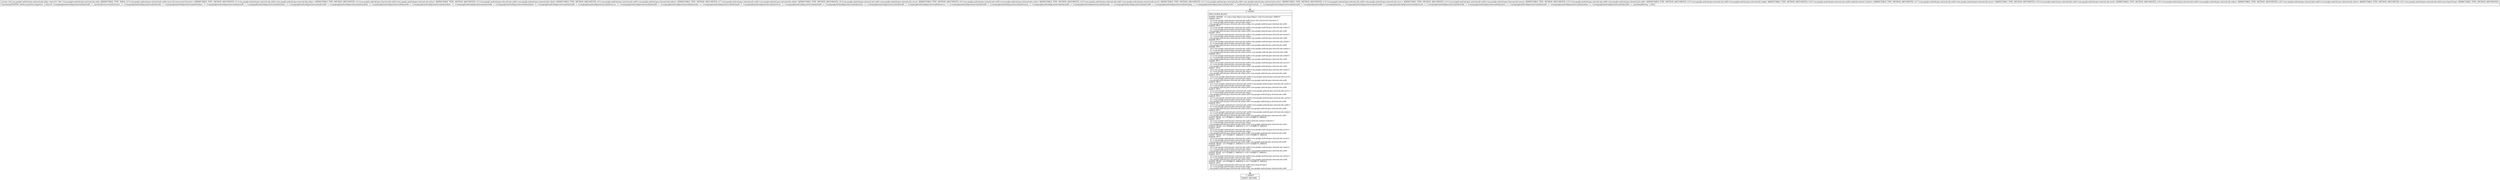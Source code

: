 digraph "CFG forcom.google.android.gms.internal.ads.zzbyr.\<init\>(Lcom\/google\/android\/gms\/internal\/ads\/zzdtt;Lcom\/google\/android\/gms\/internal\/ads\/zzdtt;Lcom\/google\/android\/gms\/internal\/ads\/zzdtt;Lcom\/google\/android\/gms\/internal\/ads\/zzdtt;Lcom\/google\/android\/gms\/internal\/ads\/zzdtt;Lcom\/google\/android\/gms\/internal\/ads\/zzdtt;Lcom\/google\/android\/gms\/internal\/ads\/zzdtt;Lcom\/google\/android\/gms\/internal\/ads\/zzdtt;Lcom\/google\/android\/gms\/internal\/ads\/zzdtt;Lcom\/google\/android\/gms\/internal\/ads\/zzdtt;Lcom\/google\/android\/gms\/internal\/ads\/zzdtt;Lcom\/google\/android\/gms\/internal\/ads\/zzdtt;Lcom\/google\/android\/gms\/internal\/ads\/zzdtt;Lcom\/google\/android\/gms\/internal\/ads\/zzdtt;Lcom\/google\/android\/gms\/internal\/ads\/zzdtt;Lcom\/google\/android\/gms\/internal\/ads\/zzdtt;Lcom\/google\/android\/gms\/internal\/ads\/zzdtt;Lcom\/google\/android\/gms\/internal\/ads\/zzdtt;Lcom\/google\/android\/gms\/internal\/ads\/zzdtt;Lcom\/google\/android\/gms\/internal\/ads\/zzdtt;)V" {
Node_0 [shape=record,label="{0\:\ 0x0000|MTH_ENTER_BLOCK\l|0x0000: INVOKE  (r1 I:java.lang.Object) java.lang.Object.\<init\>():void type: DIRECT \l0x0003: IPUT  \l  (r2 I:com.google.android.gms.internal.ads.zzdtt\<java.util.concurrent.Executor\>)\l  (r1 I:com.google.android.gms.internal.ads.zzbyr)\l com.google.android.gms.internal.ads.zzbyr.zzfgg com.google.android.gms.internal.ads.zzdtt \l0x0005: IPUT  \l  (r3 I:com.google.android.gms.internal.ads.zzdtt\<com.google.android.gms.internal.ads.zzbys\>)\l  (r1 I:com.google.android.gms.internal.ads.zzbyr)\l com.google.android.gms.internal.ads.zzbyr.zzfnh com.google.android.gms.internal.ads.zzdtt \l0x0007: IPUT  \l  (r4 I:com.google.android.gms.internal.ads.zzdtt\<com.google.android.gms.internal.ads.zzbza\>)\l  (r1 I:com.google.android.gms.internal.ads.zzbyr)\l com.google.android.gms.internal.ads.zzbyr.zzeyk com.google.android.gms.internal.ads.zzdtt \l0x0009: IPUT  \l  (r5 I:com.google.android.gms.internal.ads.zzdtt\<com.google.android.gms.internal.ads.zzbzk\>)\l  (r1 I:com.google.android.gms.internal.ads.zzbyr)\l com.google.android.gms.internal.ads.zzbyr.zzfoa com.google.android.gms.internal.ads.zzdtt \l0x000b: IPUT  \l  (r6 I:com.google.android.gms.internal.ads.zzdtt\<com.google.android.gms.internal.ads.zzbyw\>)\l  (r1 I:com.google.android.gms.internal.ads.zzbyr)\l com.google.android.gms.internal.ads.zzbyr.zzewu com.google.android.gms.internal.ads.zzdtt \l0x000d: IPUT  \l  (r7 I:com.google.android.gms.internal.ads.zzdtt\<com.google.android.gms.internal.ads.zzbzb\>)\l  (r1 I:com.google.android.gms.internal.ads.zzbyr)\l com.google.android.gms.internal.ads.zzbyr.zzfhg com.google.android.gms.internal.ads.zzdtt \l0x000f: IPUT  \l  (r8 I:com.google.android.gms.internal.ads.zzdtt\<com.google.android.gms.internal.ads.zzcca\>)\l  (r1 I:com.google.android.gms.internal.ads.zzbyr)\l com.google.android.gms.internal.ads.zzbyr.zzfob com.google.android.gms.internal.ads.zzdtt \l0x0011: IPUT  \l  (r9 I:com.google.android.gms.internal.ads.zzdtt\<com.google.android.gms.internal.ads.zzcby\>)\l  (r1 I:com.google.android.gms.internal.ads.zzbyr)\l com.google.android.gms.internal.ads.zzbyr.zzfoc com.google.android.gms.internal.ads.zzdtt \l0x0013: IPUT  \l  (r10 I:com.google.android.gms.internal.ads.zzdtt\<com.google.android.gms.internal.ads.zzccf\>)\l  (r1 I:com.google.android.gms.internal.ads.zzbyr)\l com.google.android.gms.internal.ads.zzbyr.zzfod com.google.android.gms.internal.ads.zzdtt \l0x0015: IPUT  \l  (r11 I:com.google.android.gms.internal.ads.zzdtt\<com.google.android.gms.internal.ads.zzcbv\>)\l  (r1 I:com.google.android.gms.internal.ads.zzbyr)\l com.google.android.gms.internal.ads.zzbyr.zzfoe com.google.android.gms.internal.ads.zzdtt \l0x0017: IPUT  \l  (r12 I:com.google.android.gms.internal.ads.zzdtt\<com.google.android.gms.internal.ads.zzccc\>)\l  (r1 I:com.google.android.gms.internal.ads.zzbyr)\l com.google.android.gms.internal.ads.zzbyr.zzfof com.google.android.gms.internal.ads.zzdtt \l0x0019: IPUT  \l  (r13 I:com.google.android.gms.internal.ads.zzdtt\<com.google.android.gms.internal.ads.zzavg\>)\l  (r1 I:com.google.android.gms.internal.ads.zzbyr)\l com.google.android.gms.internal.ads.zzbyr.zzfio com.google.android.gms.internal.ads.zzdtt \l0x001b: IPUT  \l  (r14 I:com.google.android.gms.internal.ads.zzdtt\<com.google.android.gms.internal.ads.zzdh\>)\l  (r1 I:com.google.android.gms.internal.ads.zzbyr)\l com.google.android.gms.internal.ads.zzbyr.zzfni com.google.android.gms.internal.ads.zzdtt \l0x001d: IPUT  \l  (r15 I:com.google.android.gms.internal.ads.zzdtt\<com.google.android.gms.internal.ads.zzbaj\>)\l  (r1 I:com.google.android.gms.internal.ads.zzbyr)\l com.google.android.gms.internal.ads.zzbyr.zzfel com.google.android.gms.internal.ads.zzdtt \l0x001f: MOVE  (r0 I:?[OBJECT, ARRAY]) = (r16 I:?[OBJECT, ARRAY]) \l0x0021: IPUT  \l  (r0 I:com.google.android.gms.internal.ads.zzdtt\<android.content.Context\>)\l  (r1 I:com.google.android.gms.internal.ads.zzbyr)\l com.google.android.gms.internal.ads.zzbyr.zzeol com.google.android.gms.internal.ads.zzdtt \l0x0023: MOVE  (r0 I:?[OBJECT, ARRAY]) = (r17 I:?[OBJECT, ARRAY]) \l0x0025: IPUT  \l  (r0 I:com.google.android.gms.internal.ads.zzdtt\<com.google.android.gms.internal.ads.zzcxt\>)\l  (r1 I:com.google.android.gms.internal.ads.zzbyr)\l com.google.android.gms.internal.ads.zzbyr.zzffh com.google.android.gms.internal.ads.zzdtt \l0x0027: MOVE  (r0 I:?[OBJECT, ARRAY]) = (r18 I:?[OBJECT, ARRAY]) \l0x0029: IPUT  \l  (r0 I:com.google.android.gms.internal.ads.zzdtt\<com.google.android.gms.internal.ads.zzcxl\>)\l  (r1 I:com.google.android.gms.internal.ads.zzbyr)\l com.google.android.gms.internal.ads.zzbyr.zzfhi com.google.android.gms.internal.ads.zzdtt \l0x002b: MOVE  (r0 I:?[OBJECT, ARRAY]) = (r19 I:?[OBJECT, ARRAY]) \l0x002d: IPUT  \l  (r0 I:com.google.android.gms.internal.ads.zzdtt\<com.google.android.gms.internal.ads.zzbrx\>)\l  (r1 I:com.google.android.gms.internal.ads.zzbyr)\l com.google.android.gms.internal.ads.zzbyr.zzexc com.google.android.gms.internal.ads.zzdtt \l0x002f: MOVE  (r0 I:?[OBJECT, ARRAY]) = (r20 I:?[OBJECT, ARRAY]) \l0x0031: IPUT  \l  (r0 I:com.google.android.gms.internal.ads.zzdtt\<com.google.android.gms.internal.ads.zzbsn\>)\l  (r1 I:com.google.android.gms.internal.ads.zzbyr)\l com.google.android.gms.internal.ads.zzbyr.zzexy com.google.android.gms.internal.ads.zzdtt \l0x0033: MOVE  (r0 I:?[OBJECT, ARRAY]) = (r21 I:?[OBJECT, ARRAY]) \l0x0035: IPUT  \l  (r0 I:com.google.android.gms.internal.ads.zzdtt\<java.lang.String\>)\l  (r1 I:com.google.android.gms.internal.ads.zzbyr)\l com.google.android.gms.internal.ads.zzbyr.zzfhj com.google.android.gms.internal.ads.zzdtt \l}"];
Node_1 [shape=record,label="{1\:\ 0x0037|0x0037: RETURN   \l}"];
MethodNode[shape=record,label="{private void com.google.android.gms.internal.ads.zzbyr.\<init\>((r1 'this' I:com.google.android.gms.internal.ads.zzbyr A[IMMUTABLE_TYPE, THIS]), (r2 I:com.google.android.gms.internal.ads.zzdtt\<java.util.concurrent.Executor\> A[IMMUTABLE_TYPE, METHOD_ARGUMENT]), (r3 I:com.google.android.gms.internal.ads.zzdtt\<com.google.android.gms.internal.ads.zzbys\> A[IMMUTABLE_TYPE, METHOD_ARGUMENT]), (r4 I:com.google.android.gms.internal.ads.zzdtt\<com.google.android.gms.internal.ads.zzbza\> A[IMMUTABLE_TYPE, METHOD_ARGUMENT]), (r5 I:com.google.android.gms.internal.ads.zzdtt\<com.google.android.gms.internal.ads.zzbzk\> A[IMMUTABLE_TYPE, METHOD_ARGUMENT]), (r6 I:com.google.android.gms.internal.ads.zzdtt\<com.google.android.gms.internal.ads.zzbyw\> A[IMMUTABLE_TYPE, METHOD_ARGUMENT]), (r7 I:com.google.android.gms.internal.ads.zzdtt\<com.google.android.gms.internal.ads.zzbzb\> A[IMMUTABLE_TYPE, METHOD_ARGUMENT]), (r8 I:com.google.android.gms.internal.ads.zzdtt\<com.google.android.gms.internal.ads.zzcca\> A[IMMUTABLE_TYPE, METHOD_ARGUMENT]), (r9 I:com.google.android.gms.internal.ads.zzdtt\<com.google.android.gms.internal.ads.zzcby\> A[IMMUTABLE_TYPE, METHOD_ARGUMENT]), (r10 I:com.google.android.gms.internal.ads.zzdtt\<com.google.android.gms.internal.ads.zzccf\> A[IMMUTABLE_TYPE, METHOD_ARGUMENT]), (r11 I:com.google.android.gms.internal.ads.zzdtt\<com.google.android.gms.internal.ads.zzcbv\> A[IMMUTABLE_TYPE, METHOD_ARGUMENT]), (r12 I:com.google.android.gms.internal.ads.zzdtt\<com.google.android.gms.internal.ads.zzccc\> A[IMMUTABLE_TYPE, METHOD_ARGUMENT]), (r13 I:com.google.android.gms.internal.ads.zzdtt\<com.google.android.gms.internal.ads.zzavg\> A[IMMUTABLE_TYPE, METHOD_ARGUMENT]), (r14 I:com.google.android.gms.internal.ads.zzdtt\<com.google.android.gms.internal.ads.zzdh\> A[IMMUTABLE_TYPE, METHOD_ARGUMENT]), (r15 I:com.google.android.gms.internal.ads.zzdtt\<com.google.android.gms.internal.ads.zzbaj\> A[IMMUTABLE_TYPE, METHOD_ARGUMENT]), (r16 I:com.google.android.gms.internal.ads.zzdtt\<android.content.Context\> A[IMMUTABLE_TYPE, METHOD_ARGUMENT]), (r17 I:com.google.android.gms.internal.ads.zzdtt\<com.google.android.gms.internal.ads.zzcxt\> A[IMMUTABLE_TYPE, METHOD_ARGUMENT]), (r18 I:com.google.android.gms.internal.ads.zzdtt\<com.google.android.gms.internal.ads.zzcxl\> A[IMMUTABLE_TYPE, METHOD_ARGUMENT]), (r19 I:com.google.android.gms.internal.ads.zzdtt\<com.google.android.gms.internal.ads.zzbrx\> A[IMMUTABLE_TYPE, METHOD_ARGUMENT]), (r20 I:com.google.android.gms.internal.ads.zzdtt\<com.google.android.gms.internal.ads.zzbsn\> A[IMMUTABLE_TYPE, METHOD_ARGUMENT]), (r21 I:com.google.android.gms.internal.ads.zzdtt\<java.lang.String\> A[IMMUTABLE_TYPE, METHOD_ARGUMENT]))  | Annotation[SYSTEM, dalvik.annotation.Signature, \{value=[(, Lcom\/google\/android\/gms\/internal\/ads\/zzdtt, \<, Ljava\/util\/concurrent\/Executor;, \>;, Lcom\/google\/android\/gms\/internal\/ads\/zzdtt, \<, Lcom\/google\/android\/gms\/internal\/ads\/zzbys;, \>;, Lcom\/google\/android\/gms\/internal\/ads\/zzdtt, \<, Lcom\/google\/android\/gms\/internal\/ads\/zzbza;, \>;, Lcom\/google\/android\/gms\/internal\/ads\/zzdtt, \<, Lcom\/google\/android\/gms\/internal\/ads\/zzbzk;, \>;, Lcom\/google\/android\/gms\/internal\/ads\/zzdtt, \<, Lcom\/google\/android\/gms\/internal\/ads\/zzbyw;, \>;, Lcom\/google\/android\/gms\/internal\/ads\/zzdtt, \<, Lcom\/google\/android\/gms\/internal\/ads\/zzbzb;, \>;, Lcom\/google\/android\/gms\/internal\/ads\/zzdtt, \<, Lcom\/google\/android\/gms\/internal\/ads\/zzcca;, \>;, Lcom\/google\/android\/gms\/internal\/ads\/zzdtt, \<, Lcom\/google\/android\/gms\/internal\/ads\/zzcby;, \>;, Lcom\/google\/android\/gms\/internal\/ads\/zzdtt, \<, Lcom\/google\/android\/gms\/internal\/ads\/zzccf;, \>;, Lcom\/google\/android\/gms\/internal\/ads\/zzdtt, \<, Lcom\/google\/android\/gms\/internal\/ads\/zzcbv;, \>;, Lcom\/google\/android\/gms\/internal\/ads\/zzdtt, \<, Lcom\/google\/android\/gms\/internal\/ads\/zzccc;, \>;, Lcom\/google\/android\/gms\/internal\/ads\/zzdtt, \<, Lcom\/google\/android\/gms\/internal\/ads\/zzavg;, \>;, Lcom\/google\/android\/gms\/internal\/ads\/zzdtt, \<, Lcom\/google\/android\/gms\/internal\/ads\/zzdh;, \>;, Lcom\/google\/android\/gms\/internal\/ads\/zzdtt, \<, Lcom\/google\/android\/gms\/internal\/ads\/zzbaj;, \>;, Lcom\/google\/android\/gms\/internal\/ads\/zzdtt, \<, Landroid\/content\/Context;, \>;, Lcom\/google\/android\/gms\/internal\/ads\/zzdtt, \<, Lcom\/google\/android\/gms\/internal\/ads\/zzcxt;, \>;, Lcom\/google\/android\/gms\/internal\/ads\/zzdtt, \<, Lcom\/google\/android\/gms\/internal\/ads\/zzcxl;, \>;, Lcom\/google\/android\/gms\/internal\/ads\/zzdtt, \<, Lcom\/google\/android\/gms\/internal\/ads\/zzbrx;, \>;, Lcom\/google\/android\/gms\/internal\/ads\/zzdtt, \<, Lcom\/google\/android\/gms\/internal\/ads\/zzbsn;, \>;, Lcom\/google\/android\/gms\/internal\/ads\/zzdtt, \<, Ljava\/lang\/String;, \>;)V]\}]\l}"];
MethodNode -> Node_0;
Node_0 -> Node_1;
}

